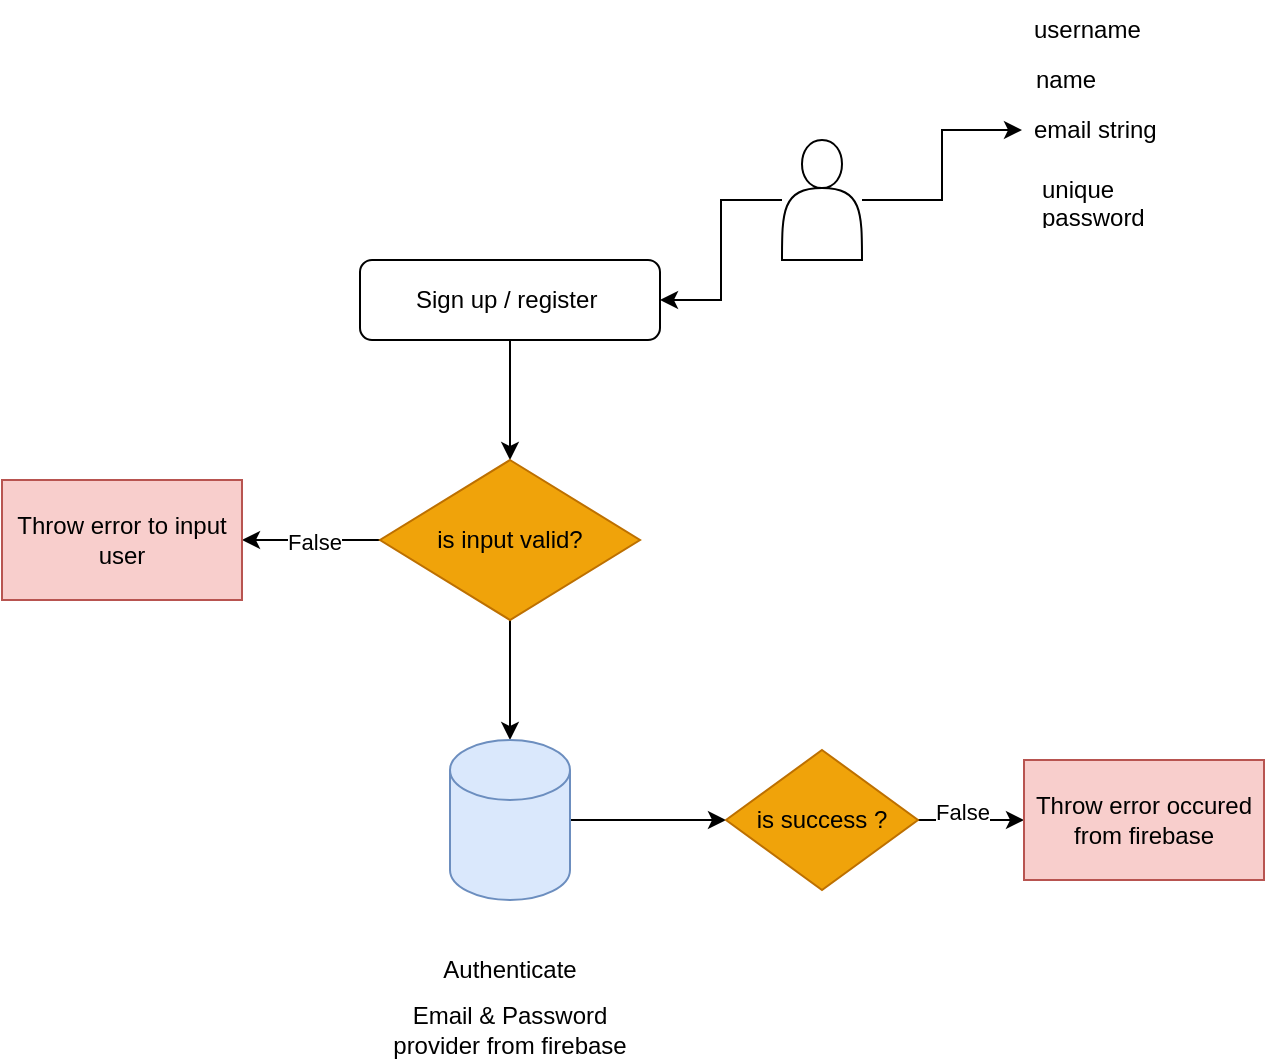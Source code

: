 <mxfile version="21.6.2" type="github">
  <diagram id="C5RBs43oDa-KdzZeNtuy" name="Page-1">
    <mxGraphModel dx="1050" dy="569" grid="1" gridSize="10" guides="1" tooltips="1" connect="1" arrows="1" fold="1" page="1" pageScale="1" pageWidth="827" pageHeight="1169" math="0" shadow="0">
      <root>
        <mxCell id="WIyWlLk6GJQsqaUBKTNV-0" />
        <mxCell id="WIyWlLk6GJQsqaUBKTNV-1" parent="WIyWlLk6GJQsqaUBKTNV-0" />
        <mxCell id="r5VBly-w0Fa5-UkobErL-29" value="" style="edgeStyle=orthogonalEdgeStyle;rounded=0;orthogonalLoop=1;jettySize=auto;html=1;" edge="1" parent="WIyWlLk6GJQsqaUBKTNV-1" source="r5VBly-w0Fa5-UkobErL-0" target="r5VBly-w0Fa5-UkobErL-28">
          <mxGeometry relative="1" as="geometry" />
        </mxCell>
        <mxCell id="r5VBly-w0Fa5-UkobErL-0" value="Sign up / register&amp;nbsp;" style="rounded=1;whiteSpace=wrap;html=1;" vertex="1" parent="WIyWlLk6GJQsqaUBKTNV-1">
          <mxGeometry x="359" y="170" width="150" height="40" as="geometry" />
        </mxCell>
        <mxCell id="r5VBly-w0Fa5-UkobErL-19" value="email string" style="text;strokeColor=none;fillColor=none;align=left;verticalAlign=middle;spacingLeft=4;spacingRight=4;overflow=hidden;points=[[0,0.5],[1,0.5]];portConstraint=eastwest;rotatable=0;whiteSpace=wrap;html=1;" vertex="1" parent="WIyWlLk6GJQsqaUBKTNV-1">
          <mxGeometry x="690" y="90" width="80" height="30" as="geometry" />
        </mxCell>
        <mxCell id="r5VBly-w0Fa5-UkobErL-21" value="unique password" style="text;strokeColor=none;fillColor=none;align=left;verticalAlign=middle;spacingLeft=4;spacingRight=4;overflow=hidden;points=[[0,0.5],[1,0.5]];portConstraint=eastwest;rotatable=0;whiteSpace=wrap;html=1;" vertex="1" parent="WIyWlLk6GJQsqaUBKTNV-1">
          <mxGeometry x="694" y="125" width="80" height="30" as="geometry" />
        </mxCell>
        <mxCell id="r5VBly-w0Fa5-UkobErL-23" value="name" style="text;strokeColor=none;fillColor=none;align=left;verticalAlign=middle;spacingLeft=4;spacingRight=4;overflow=hidden;points=[[0,0.5],[1,0.5]];portConstraint=eastwest;rotatable=0;whiteSpace=wrap;html=1;" vertex="1" parent="WIyWlLk6GJQsqaUBKTNV-1">
          <mxGeometry x="691" y="65" width="80" height="30" as="geometry" />
        </mxCell>
        <mxCell id="r5VBly-w0Fa5-UkobErL-25" value="username" style="text;strokeColor=none;fillColor=none;align=left;verticalAlign=middle;spacingLeft=4;spacingRight=4;overflow=hidden;points=[[0,0.5],[1,0.5]];portConstraint=eastwest;rotatable=0;whiteSpace=wrap;html=1;" vertex="1" parent="WIyWlLk6GJQsqaUBKTNV-1">
          <mxGeometry x="690" y="40" width="80" height="30" as="geometry" />
        </mxCell>
        <mxCell id="r5VBly-w0Fa5-UkobErL-70" value="" style="edgeStyle=orthogonalEdgeStyle;rounded=0;orthogonalLoop=1;jettySize=auto;html=1;" edge="1" parent="WIyWlLk6GJQsqaUBKTNV-1" source="r5VBly-w0Fa5-UkobErL-28" target="r5VBly-w0Fa5-UkobErL-68">
          <mxGeometry relative="1" as="geometry" />
        </mxCell>
        <mxCell id="r5VBly-w0Fa5-UkobErL-71" value="False" style="edgeLabel;html=1;align=center;verticalAlign=middle;resizable=0;points=[];" vertex="1" connectable="0" parent="r5VBly-w0Fa5-UkobErL-70">
          <mxGeometry x="-0.032" y="1" relative="1" as="geometry">
            <mxPoint as="offset" />
          </mxGeometry>
        </mxCell>
        <mxCell id="r5VBly-w0Fa5-UkobErL-78" value="" style="edgeStyle=orthogonalEdgeStyle;rounded=0;orthogonalLoop=1;jettySize=auto;html=1;" edge="1" parent="WIyWlLk6GJQsqaUBKTNV-1" source="r5VBly-w0Fa5-UkobErL-28" target="r5VBly-w0Fa5-UkobErL-73">
          <mxGeometry relative="1" as="geometry" />
        </mxCell>
        <mxCell id="r5VBly-w0Fa5-UkobErL-28" value="is input valid?" style="rhombus;whiteSpace=wrap;html=1;fillColor=#f0a30a;strokeColor=#BD7000;fontColor=#000000;" vertex="1" parent="WIyWlLk6GJQsqaUBKTNV-1">
          <mxGeometry x="369" y="270" width="130" height="80" as="geometry" />
        </mxCell>
        <mxCell id="r5VBly-w0Fa5-UkobErL-65" value="" style="edgeStyle=orthogonalEdgeStyle;rounded=0;orthogonalLoop=1;jettySize=auto;html=1;" edge="1" parent="WIyWlLk6GJQsqaUBKTNV-1" source="r5VBly-w0Fa5-UkobErL-55" target="r5VBly-w0Fa5-UkobErL-19">
          <mxGeometry relative="1" as="geometry">
            <Array as="points" />
          </mxGeometry>
        </mxCell>
        <mxCell id="r5VBly-w0Fa5-UkobErL-67" value="" style="edgeStyle=orthogonalEdgeStyle;rounded=0;orthogonalLoop=1;jettySize=auto;html=1;" edge="1" parent="WIyWlLk6GJQsqaUBKTNV-1" source="r5VBly-w0Fa5-UkobErL-55" target="r5VBly-w0Fa5-UkobErL-0">
          <mxGeometry relative="1" as="geometry" />
        </mxCell>
        <mxCell id="r5VBly-w0Fa5-UkobErL-55" value="" style="shape=actor;whiteSpace=wrap;html=1;" vertex="1" parent="WIyWlLk6GJQsqaUBKTNV-1">
          <mxGeometry x="570" y="110" width="40" height="60" as="geometry" />
        </mxCell>
        <mxCell id="r5VBly-w0Fa5-UkobErL-68" value="Throw error to input user" style="rounded=0;whiteSpace=wrap;html=1;fillColor=#f8cecc;strokeColor=#b85450;" vertex="1" parent="WIyWlLk6GJQsqaUBKTNV-1">
          <mxGeometry x="180" y="280" width="120" height="60" as="geometry" />
        </mxCell>
        <mxCell id="r5VBly-w0Fa5-UkobErL-82" value="" style="edgeStyle=orthogonalEdgeStyle;rounded=0;orthogonalLoop=1;jettySize=auto;html=1;" edge="1" parent="WIyWlLk6GJQsqaUBKTNV-1" source="r5VBly-w0Fa5-UkobErL-73" target="r5VBly-w0Fa5-UkobErL-80">
          <mxGeometry relative="1" as="geometry" />
        </mxCell>
        <mxCell id="r5VBly-w0Fa5-UkobErL-73" value="" style="shape=cylinder3;whiteSpace=wrap;html=1;boundedLbl=1;backgroundOutline=1;size=15;fillColor=#dae8fc;strokeColor=#6c8ebf;" vertex="1" parent="WIyWlLk6GJQsqaUBKTNV-1">
          <mxGeometry x="404" y="410" width="60" height="80" as="geometry" />
        </mxCell>
        <mxCell id="r5VBly-w0Fa5-UkobErL-76" value="Authenticate" style="text;html=1;strokeColor=none;fillColor=none;align=center;verticalAlign=middle;whiteSpace=wrap;rounded=0;" vertex="1" parent="WIyWlLk6GJQsqaUBKTNV-1">
          <mxGeometry x="404" y="510" width="60" height="30" as="geometry" />
        </mxCell>
        <mxCell id="r5VBly-w0Fa5-UkobErL-79" value="Email &amp;amp; Password provider from firebase" style="text;html=1;strokeColor=none;fillColor=none;align=center;verticalAlign=middle;whiteSpace=wrap;rounded=0;" vertex="1" parent="WIyWlLk6GJQsqaUBKTNV-1">
          <mxGeometry x="364" y="540" width="140" height="30" as="geometry" />
        </mxCell>
        <mxCell id="r5VBly-w0Fa5-UkobErL-84" value="" style="edgeStyle=orthogonalEdgeStyle;rounded=0;orthogonalLoop=1;jettySize=auto;html=1;" edge="1" parent="WIyWlLk6GJQsqaUBKTNV-1" source="r5VBly-w0Fa5-UkobErL-80" target="r5VBly-w0Fa5-UkobErL-83">
          <mxGeometry relative="1" as="geometry" />
        </mxCell>
        <mxCell id="r5VBly-w0Fa5-UkobErL-85" value="False" style="edgeLabel;html=1;align=center;verticalAlign=middle;resizable=0;points=[];" vertex="1" connectable="0" parent="r5VBly-w0Fa5-UkobErL-84">
          <mxGeometry x="-0.102" y="2" relative="1" as="geometry">
            <mxPoint x="-2" y="-2" as="offset" />
          </mxGeometry>
        </mxCell>
        <mxCell id="r5VBly-w0Fa5-UkobErL-80" value="is success ?" style="rhombus;whiteSpace=wrap;html=1;fillColor=#f0a30a;fontColor=#000000;strokeColor=#BD7000;" vertex="1" parent="WIyWlLk6GJQsqaUBKTNV-1">
          <mxGeometry x="542" y="415" width="96" height="70" as="geometry" />
        </mxCell>
        <mxCell id="r5VBly-w0Fa5-UkobErL-83" value="Throw error occured from firebase" style="rounded=0;whiteSpace=wrap;html=1;fillColor=#f8cecc;strokeColor=#b85450;" vertex="1" parent="WIyWlLk6GJQsqaUBKTNV-1">
          <mxGeometry x="691" y="420" width="120" height="60" as="geometry" />
        </mxCell>
      </root>
    </mxGraphModel>
  </diagram>
</mxfile>
